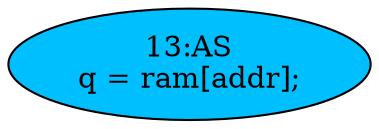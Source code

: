strict digraph "" {
	node [label="\N"];
	"13:AS"	[ast="<pyverilog.vparser.ast.Assign object at 0x7f6f488a4a50>",
		def_var="['q']",
		fillcolor=deepskyblue,
		label="13:AS
q = ram[addr];",
		statements="[]",
		style=filled,
		typ=Assign,
		use_var="['ram', 'addr']"];
}
